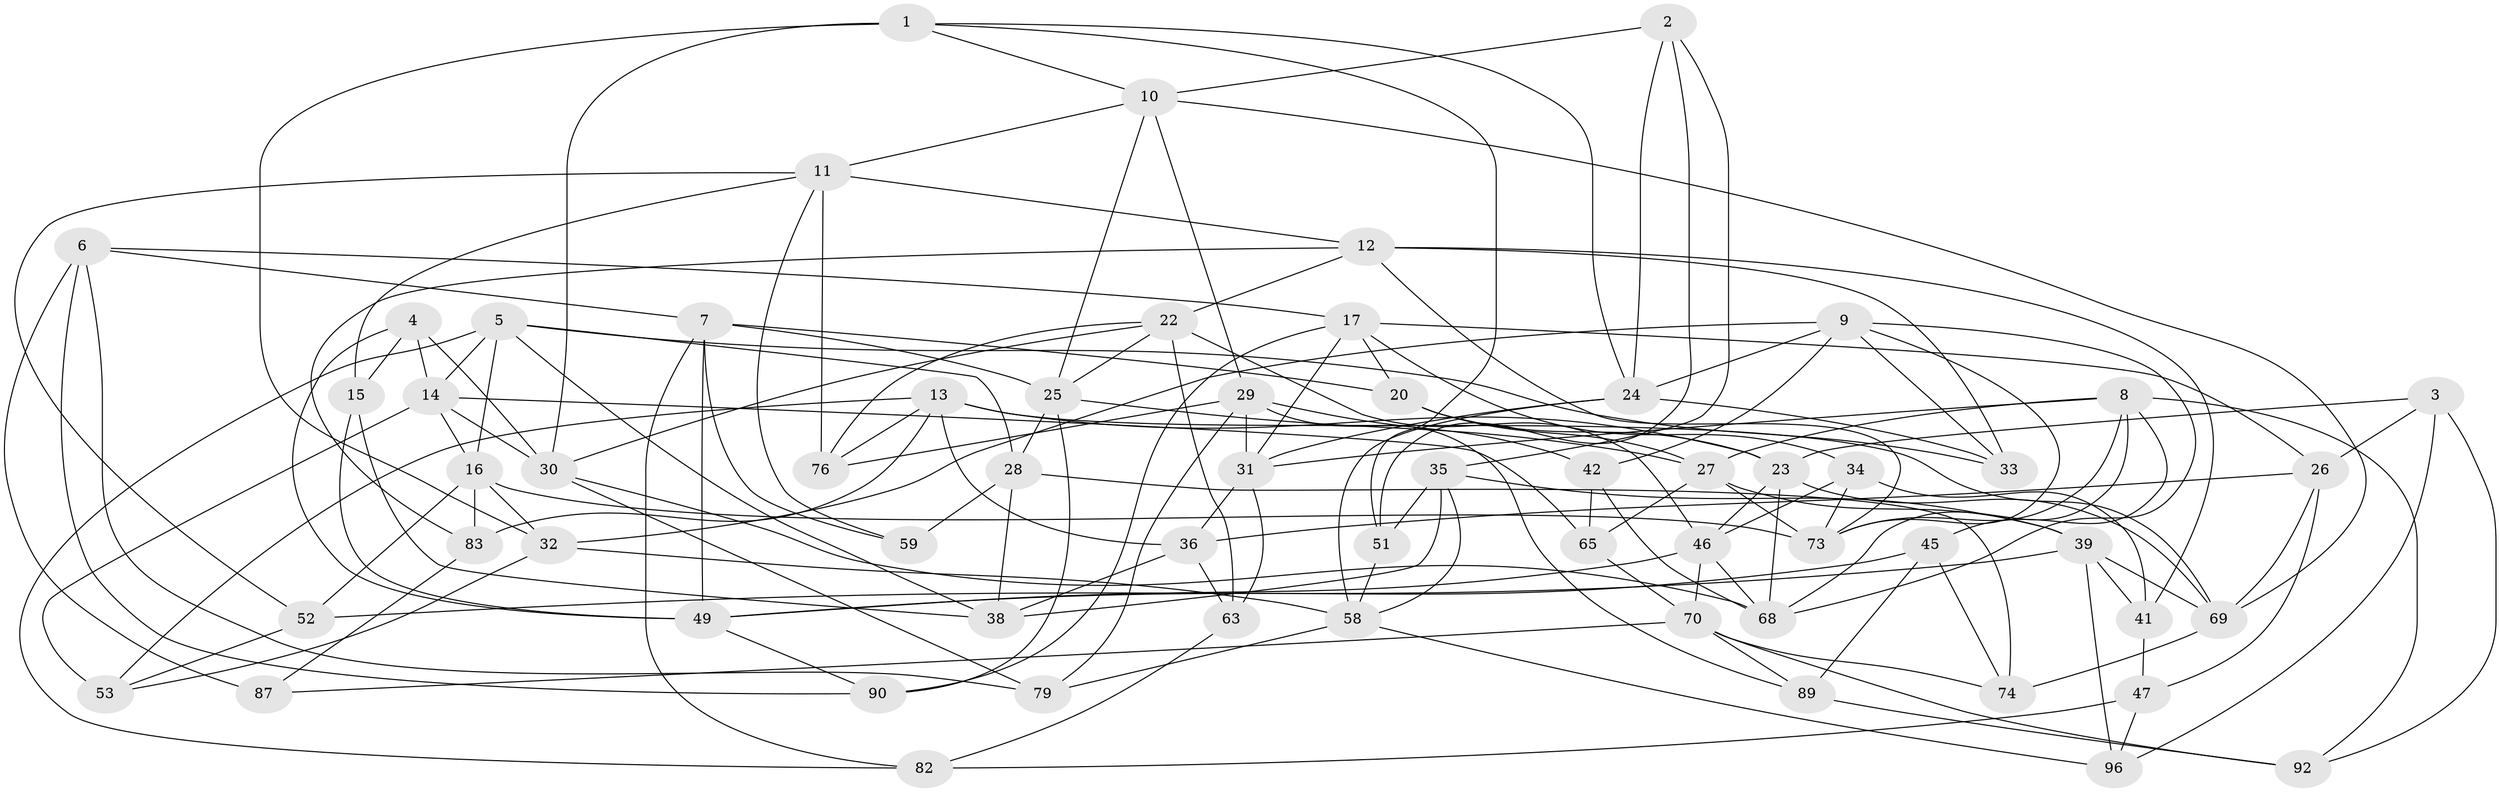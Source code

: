 // original degree distribution, {4: 1.0}
// Generated by graph-tools (version 1.1) at 2025/42/03/06/25 10:42:21]
// undirected, 62 vertices, 154 edges
graph export_dot {
graph [start="1"]
  node [color=gray90,style=filled];
  1 [super="+19"];
  2;
  3;
  4;
  5 [super="+78"];
  6 [super="+21"];
  7 [super="+72"];
  8 [super="+54"];
  9 [super="+67"];
  10 [super="+88"];
  11 [super="+18"];
  12 [super="+50"];
  13 [super="+44"];
  14 [super="+94"];
  15;
  16 [super="+61"];
  17 [super="+43"];
  20;
  22 [super="+60"];
  23 [super="+64"];
  24 [super="+71"];
  25 [super="+62"];
  26 [super="+55"];
  27 [super="+91"];
  28 [super="+56"];
  29 [super="+48"];
  30 [super="+95"];
  31 [super="+84"];
  32 [super="+66"];
  33;
  34;
  35 [super="+75"];
  36 [super="+37"];
  38 [super="+40"];
  39 [super="+81"];
  41;
  42;
  45;
  46 [super="+57"];
  47;
  49 [super="+80"];
  51;
  52;
  53;
  58 [super="+93"];
  59;
  63;
  65;
  68 [super="+85"];
  69 [super="+86"];
  70 [super="+77"];
  73 [super="+97"];
  74;
  76;
  79;
  82;
  83;
  87;
  89;
  90;
  92;
  96;
  1 -- 32 [weight=2];
  1 -- 24;
  1 -- 30;
  1 -- 10;
  1 -- 51;
  2 -- 51;
  2 -- 10;
  2 -- 35;
  2 -- 24;
  3 -- 92;
  3 -- 96;
  3 -- 23;
  3 -- 26;
  4 -- 15;
  4 -- 30;
  4 -- 14;
  4 -- 49;
  5 -- 28;
  5 -- 82;
  5 -- 16;
  5 -- 33;
  5 -- 38;
  5 -- 14;
  6 -- 87 [weight=2];
  6 -- 79;
  6 -- 17;
  6 -- 90;
  6 -- 7;
  7 -- 59;
  7 -- 25;
  7 -- 82;
  7 -- 20;
  7 -- 49;
  8 -- 27;
  8 -- 45;
  8 -- 73;
  8 -- 92;
  8 -- 68;
  8 -- 31;
  9 -- 42;
  9 -- 73;
  9 -- 33;
  9 -- 24;
  9 -- 68;
  9 -- 32;
  10 -- 69;
  10 -- 11;
  10 -- 29;
  10 -- 25;
  11 -- 52;
  11 -- 59;
  11 -- 76;
  11 -- 12;
  11 -- 15;
  12 -- 83;
  12 -- 73;
  12 -- 41;
  12 -- 22;
  12 -- 33;
  13 -- 53;
  13 -- 23;
  13 -- 36;
  13 -- 69;
  13 -- 83;
  13 -- 76;
  14 -- 16;
  14 -- 65;
  14 -- 30;
  14 -- 53;
  15 -- 49;
  15 -- 38;
  16 -- 32;
  16 -- 83;
  16 -- 52;
  16 -- 73;
  17 -- 90;
  17 -- 34;
  17 -- 26;
  17 -- 20;
  17 -- 31;
  20 -- 27;
  20 -- 23;
  22 -- 76;
  22 -- 63;
  22 -- 46;
  22 -- 25;
  22 -- 30;
  23 -- 46;
  23 -- 68;
  23 -- 69;
  24 -- 33;
  24 -- 58;
  24 -- 31;
  25 -- 28;
  25 -- 27;
  25 -- 90;
  26 -- 36 [weight=2];
  26 -- 69;
  26 -- 47;
  27 -- 65;
  27 -- 73;
  27 -- 39;
  28 -- 59 [weight=2];
  28 -- 74;
  28 -- 38;
  29 -- 76;
  29 -- 42;
  29 -- 89;
  29 -- 79;
  29 -- 31;
  30 -- 79;
  30 -- 68;
  31 -- 36;
  31 -- 63;
  32 -- 58;
  32 -- 53;
  34 -- 41;
  34 -- 46;
  34 -- 73;
  35 -- 58;
  35 -- 51;
  35 -- 39;
  35 -- 38 [weight=2];
  36 -- 63;
  36 -- 38;
  39 -- 41;
  39 -- 52;
  39 -- 69;
  39 -- 96;
  41 -- 47;
  42 -- 68;
  42 -- 65;
  45 -- 49;
  45 -- 74;
  45 -- 89;
  46 -- 70;
  46 -- 68;
  46 -- 49;
  47 -- 82;
  47 -- 96;
  49 -- 90;
  51 -- 58;
  52 -- 53;
  58 -- 79;
  58 -- 96;
  63 -- 82;
  65 -- 70;
  69 -- 74;
  70 -- 87;
  70 -- 92;
  70 -- 89;
  70 -- 74;
  83 -- 87;
  89 -- 92;
}
